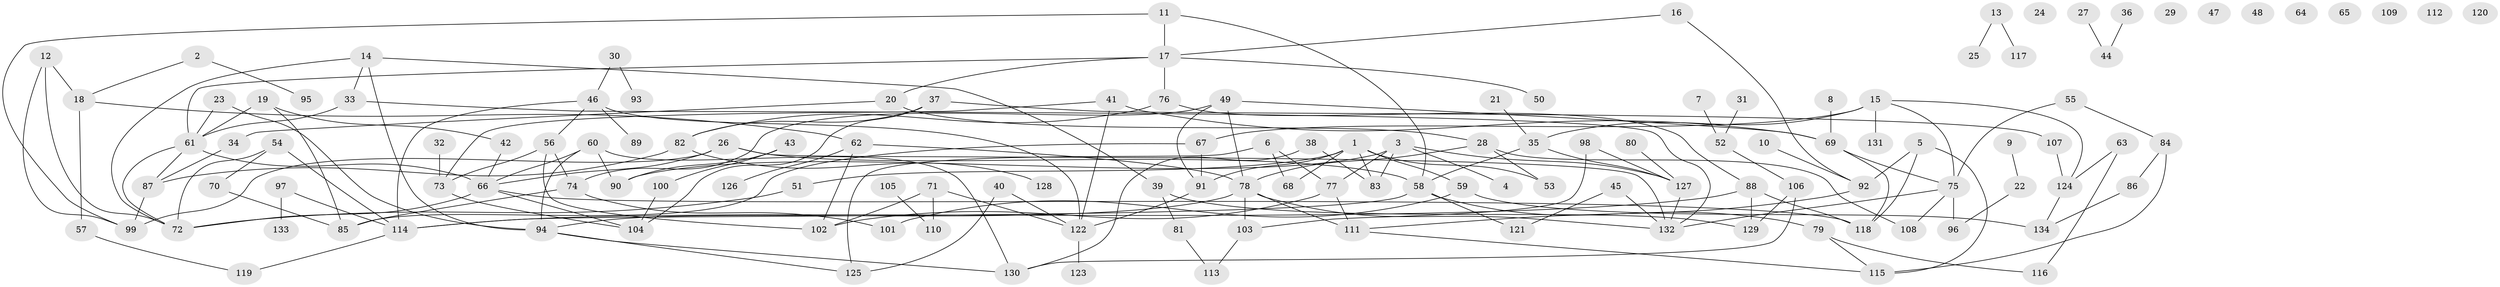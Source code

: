 // Generated by graph-tools (version 1.1) at 2025/12/03/09/25 04:12:52]
// undirected, 134 vertices, 185 edges
graph export_dot {
graph [start="1"]
  node [color=gray90,style=filled];
  1;
  2;
  3;
  4;
  5;
  6;
  7;
  8;
  9;
  10;
  11;
  12;
  13;
  14;
  15;
  16;
  17;
  18;
  19;
  20;
  21;
  22;
  23;
  24;
  25;
  26;
  27;
  28;
  29;
  30;
  31;
  32;
  33;
  34;
  35;
  36;
  37;
  38;
  39;
  40;
  41;
  42;
  43;
  44;
  45;
  46;
  47;
  48;
  49;
  50;
  51;
  52;
  53;
  54;
  55;
  56;
  57;
  58;
  59;
  60;
  61;
  62;
  63;
  64;
  65;
  66;
  67;
  68;
  69;
  70;
  71;
  72;
  73;
  74;
  75;
  76;
  77;
  78;
  79;
  80;
  81;
  82;
  83;
  84;
  85;
  86;
  87;
  88;
  89;
  90;
  91;
  92;
  93;
  94;
  95;
  96;
  97;
  98;
  99;
  100;
  101;
  102;
  103;
  104;
  105;
  106;
  107;
  108;
  109;
  110;
  111;
  112;
  113;
  114;
  115;
  116;
  117;
  118;
  119;
  120;
  121;
  122;
  123;
  124;
  125;
  126;
  127;
  128;
  129;
  130;
  131;
  132;
  133;
  134;
  1 -- 51;
  1 -- 53;
  1 -- 59;
  1 -- 68;
  1 -- 83;
  1 -- 91;
  2 -- 18;
  2 -- 95;
  3 -- 4;
  3 -- 77;
  3 -- 83;
  3 -- 90;
  3 -- 127;
  5 -- 92;
  5 -- 115;
  5 -- 118;
  6 -- 68;
  6 -- 77;
  6 -- 125;
  7 -- 52;
  8 -- 69;
  9 -- 22;
  10 -- 92;
  11 -- 17;
  11 -- 58;
  11 -- 99;
  12 -- 18;
  12 -- 72;
  12 -- 99;
  13 -- 25;
  13 -- 117;
  14 -- 33;
  14 -- 39;
  14 -- 72;
  14 -- 94;
  15 -- 35;
  15 -- 67;
  15 -- 75;
  15 -- 124;
  15 -- 131;
  16 -- 17;
  16 -- 92;
  17 -- 20;
  17 -- 50;
  17 -- 61;
  17 -- 76;
  18 -- 57;
  18 -- 62;
  19 -- 42;
  19 -- 61;
  19 -- 85;
  20 -- 28;
  20 -- 34;
  21 -- 35;
  22 -- 96;
  23 -- 61;
  23 -- 94;
  26 -- 58;
  26 -- 66;
  26 -- 99;
  26 -- 132;
  27 -- 44;
  28 -- 53;
  28 -- 78;
  28 -- 108;
  30 -- 46;
  30 -- 93;
  31 -- 52;
  32 -- 73;
  33 -- 61;
  33 -- 132;
  34 -- 87;
  35 -- 58;
  35 -- 127;
  36 -- 44;
  37 -- 82;
  37 -- 104;
  37 -- 107;
  38 -- 83;
  38 -- 130;
  39 -- 81;
  39 -- 129;
  40 -- 122;
  40 -- 125;
  41 -- 69;
  41 -- 73;
  41 -- 122;
  42 -- 66;
  43 -- 90;
  43 -- 100;
  45 -- 121;
  45 -- 132;
  46 -- 56;
  46 -- 89;
  46 -- 114;
  46 -- 122;
  49 -- 69;
  49 -- 74;
  49 -- 78;
  49 -- 91;
  51 -- 72;
  52 -- 106;
  54 -- 70;
  54 -- 72;
  54 -- 114;
  55 -- 75;
  55 -- 84;
  56 -- 73;
  56 -- 74;
  56 -- 102;
  57 -- 119;
  58 -- 79;
  58 -- 114;
  58 -- 121;
  59 -- 101;
  59 -- 134;
  60 -- 66;
  60 -- 90;
  60 -- 94;
  60 -- 130;
  61 -- 66;
  61 -- 72;
  61 -- 87;
  62 -- 78;
  62 -- 102;
  62 -- 126;
  63 -- 116;
  63 -- 124;
  66 -- 72;
  66 -- 104;
  66 -- 118;
  67 -- 85;
  67 -- 91;
  69 -- 75;
  69 -- 118;
  70 -- 85;
  71 -- 102;
  71 -- 110;
  71 -- 122;
  73 -- 104;
  74 -- 85;
  74 -- 101;
  75 -- 96;
  75 -- 108;
  75 -- 132;
  76 -- 82;
  76 -- 88;
  77 -- 102;
  77 -- 111;
  78 -- 94;
  78 -- 103;
  78 -- 111;
  78 -- 132;
  79 -- 115;
  79 -- 116;
  80 -- 127;
  81 -- 113;
  82 -- 87;
  82 -- 128;
  84 -- 86;
  84 -- 115;
  86 -- 134;
  87 -- 99;
  88 -- 114;
  88 -- 118;
  88 -- 129;
  91 -- 122;
  92 -- 111;
  94 -- 125;
  94 -- 130;
  97 -- 114;
  97 -- 133;
  98 -- 103;
  98 -- 127;
  100 -- 104;
  103 -- 113;
  105 -- 110;
  106 -- 129;
  106 -- 130;
  107 -- 124;
  111 -- 115;
  114 -- 119;
  122 -- 123;
  124 -- 134;
  127 -- 132;
}
